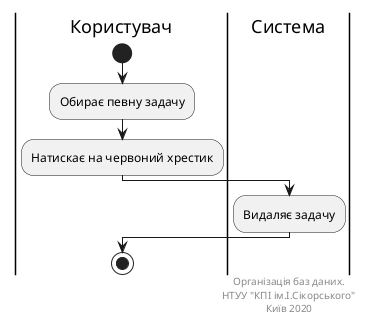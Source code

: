 @startuml
|Користувач|
start
:Обирає певну задачу;
:Натискає на червоний хрестик;

|Система|
:Видаляє задачу;

|Користувач|
stop

right footer
Організація баз даних.
НТУУ "КПІ ім.І.Сікорського"
Київ 2020 
end footer
@enduml
